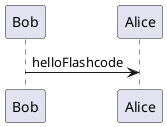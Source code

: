 {
  "sha1": "8ckemxhl2ipvrzg4g1hds100bxu3rjy",
  "insertion": {
    "when": "2024-05-30T20:48:21.390Z",
    "user": "plantuml@gmail.com"
  }
}
@startuml
skinparam flashcode 1
Bob -> Alice : helloFlashcode
@enduml
